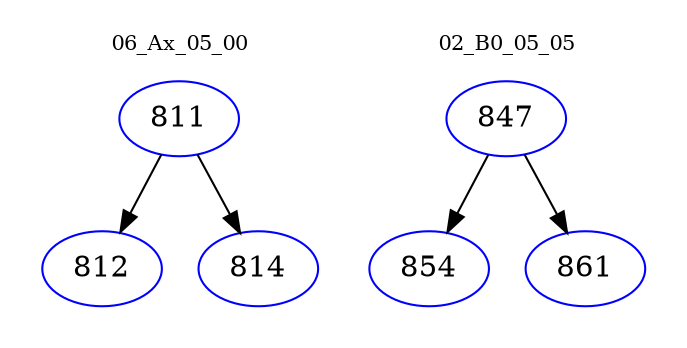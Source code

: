 digraph{
subgraph cluster_0 {
color = white
label = "06_Ax_05_00";
fontsize=10;
T0_811 [label="811", color="blue"]
T0_811 -> T0_812 [color="black"]
T0_812 [label="812", color="blue"]
T0_811 -> T0_814 [color="black"]
T0_814 [label="814", color="blue"]
}
subgraph cluster_1 {
color = white
label = "02_B0_05_05";
fontsize=10;
T1_847 [label="847", color="blue"]
T1_847 -> T1_854 [color="black"]
T1_854 [label="854", color="blue"]
T1_847 -> T1_861 [color="black"]
T1_861 [label="861", color="blue"]
}
}
